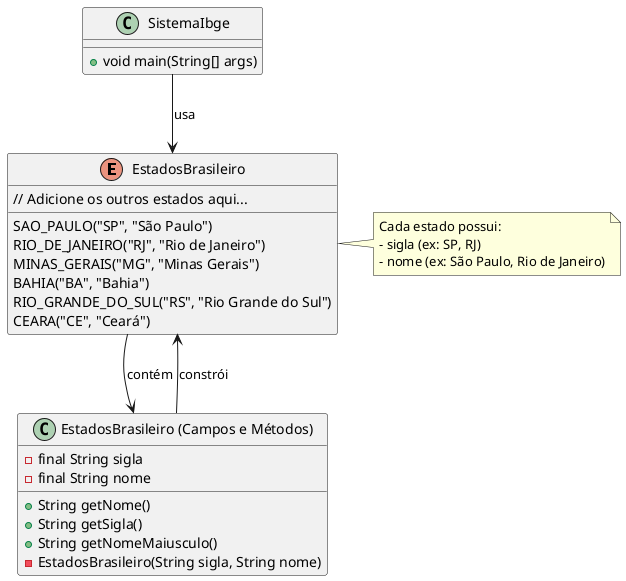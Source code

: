 @startuml
'src/edu/israel/segundasemana/poo/aprendendo_enums (FILE_PATH) do conteúdo desse diagrama'
enum EstadosBrasileiro {
SAO_PAULO("SP", "São Paulo")
RIO_DE_JANEIRO("RJ", "Rio de Janeiro")
MINAS_GERAIS("MG", "Minas Gerais")
BAHIA("BA", "Bahia")
RIO_GRANDE_DO_SUL("RS", "Rio Grande do Sul")
CEARA("CE", "Ceará")
// Adicione os outros estados aqui...
}

class "EstadosBrasileiro (Campos e Métodos)" as ClasseEstados {
- final String sigla
- final String nome
+ String getNome()
+ String getSigla()
+ String getNomeMaiusculo()
- EstadosBrasileiro(String sigla, String nome)
}

class SistemaIbge {
+ void main(String[] args)
}

SistemaIbge --> EstadosBrasileiro : usa
EstadosBrasileiro --> ClasseEstados : contém
ClasseEstados --> EstadosBrasileiro : constrói

note right of EstadosBrasileiro
Cada estado possui:
- sigla (ex: SP, RJ)
- nome (ex: São Paulo, Rio de Janeiro)
end note

@enduml
